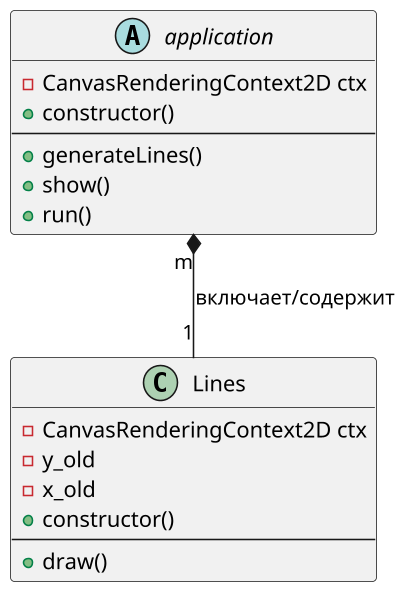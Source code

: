 @startuml
skinparam dpi 150

abstract class application {
    -CanvasRenderingContext2D ctx
    +constructor()
    ---
    +generateLines()
    +show()
    +run()
}
class Lines {
    -CanvasRenderingContext2D ctx
    -y_old
    -x_old
    +constructor()
---
    +draw()
}

application "m" *-- "1" Lines: "включает/содержит"

@enduml